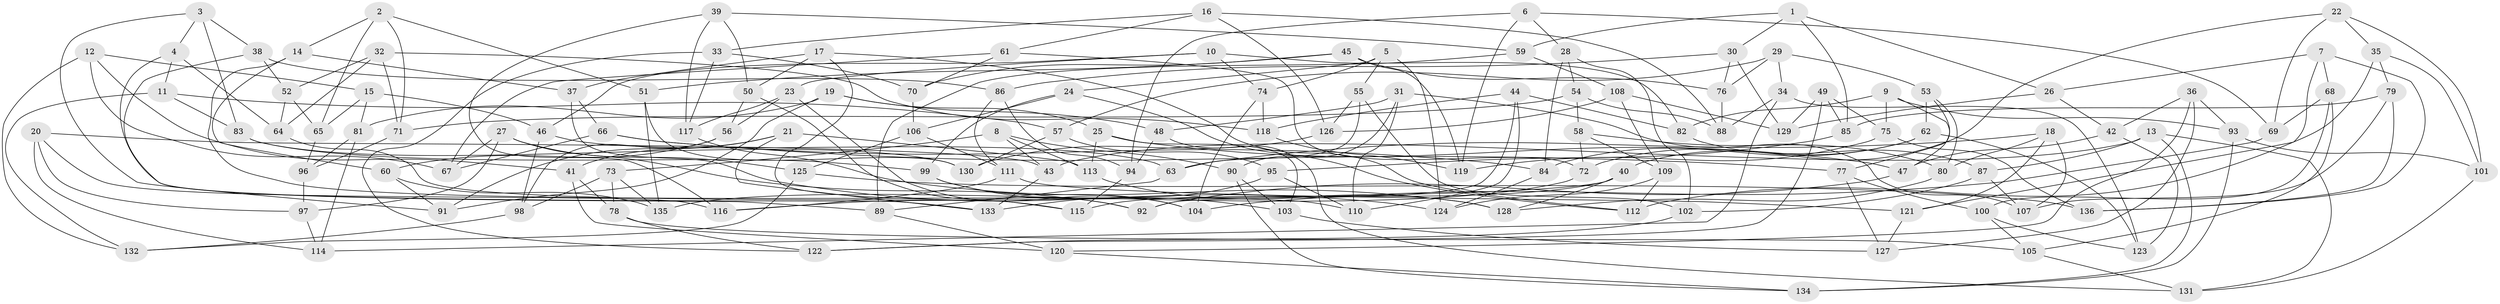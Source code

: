 // coarse degree distribution, {10: 0.07352941176470588, 3: 0.07352941176470588, 11: 0.029411764705882353, 4: 0.6176470588235294, 12: 0.014705882352941176, 8: 0.058823529411764705, 7: 0.029411764705882353, 5: 0.029411764705882353, 9: 0.04411764705882353, 6: 0.029411764705882353}
// Generated by graph-tools (version 1.1) at 2025/53/03/04/25 22:53:33]
// undirected, 136 vertices, 272 edges
graph export_dot {
  node [color=gray90,style=filled];
  1;
  2;
  3;
  4;
  5;
  6;
  7;
  8;
  9;
  10;
  11;
  12;
  13;
  14;
  15;
  16;
  17;
  18;
  19;
  20;
  21;
  22;
  23;
  24;
  25;
  26;
  27;
  28;
  29;
  30;
  31;
  32;
  33;
  34;
  35;
  36;
  37;
  38;
  39;
  40;
  41;
  42;
  43;
  44;
  45;
  46;
  47;
  48;
  49;
  50;
  51;
  52;
  53;
  54;
  55;
  56;
  57;
  58;
  59;
  60;
  61;
  62;
  63;
  64;
  65;
  66;
  67;
  68;
  69;
  70;
  71;
  72;
  73;
  74;
  75;
  76;
  77;
  78;
  79;
  80;
  81;
  82;
  83;
  84;
  85;
  86;
  87;
  88;
  89;
  90;
  91;
  92;
  93;
  94;
  95;
  96;
  97;
  98;
  99;
  100;
  101;
  102;
  103;
  104;
  105;
  106;
  107;
  108;
  109;
  110;
  111;
  112;
  113;
  114;
  115;
  116;
  117;
  118;
  119;
  120;
  121;
  122;
  123;
  124;
  125;
  126;
  127;
  128;
  129;
  130;
  131;
  132;
  133;
  134;
  135;
  136;
  1 -- 85;
  1 -- 59;
  1 -- 30;
  1 -- 26;
  2 -- 65;
  2 -- 71;
  2 -- 14;
  2 -- 51;
  3 -- 4;
  3 -- 91;
  3 -- 38;
  3 -- 83;
  4 -- 11;
  4 -- 133;
  4 -- 64;
  5 -- 74;
  5 -- 24;
  5 -- 124;
  5 -- 55;
  6 -- 119;
  6 -- 69;
  6 -- 28;
  6 -- 94;
  7 -- 136;
  7 -- 68;
  7 -- 26;
  7 -- 121;
  8 -- 90;
  8 -- 113;
  8 -- 73;
  8 -- 43;
  9 -- 75;
  9 -- 93;
  9 -- 82;
  9 -- 47;
  10 -- 74;
  10 -- 46;
  10 -- 82;
  10 -- 23;
  11 -- 57;
  11 -- 132;
  11 -- 83;
  12 -- 67;
  12 -- 15;
  12 -- 132;
  12 -- 41;
  13 -- 131;
  13 -- 87;
  13 -- 43;
  13 -- 134;
  14 -- 37;
  14 -- 110;
  14 -- 60;
  15 -- 46;
  15 -- 81;
  15 -- 65;
  16 -- 61;
  16 -- 33;
  16 -- 126;
  16 -- 88;
  17 -- 112;
  17 -- 50;
  17 -- 115;
  17 -- 37;
  18 -- 121;
  18 -- 80;
  18 -- 107;
  18 -- 63;
  19 -- 91;
  19 -- 81;
  19 -- 25;
  19 -- 48;
  20 -- 114;
  20 -- 43;
  20 -- 116;
  20 -- 97;
  21 -- 133;
  21 -- 41;
  21 -- 91;
  21 -- 113;
  22 -- 69;
  22 -- 101;
  22 -- 40;
  22 -- 35;
  23 -- 117;
  23 -- 104;
  23 -- 56;
  24 -- 99;
  24 -- 112;
  24 -- 106;
  25 -- 47;
  25 -- 113;
  25 -- 103;
  26 -- 42;
  26 -- 129;
  27 -- 67;
  27 -- 125;
  27 -- 97;
  27 -- 92;
  28 -- 54;
  28 -- 102;
  28 -- 84;
  29 -- 34;
  29 -- 76;
  29 -- 53;
  29 -- 57;
  30 -- 129;
  30 -- 86;
  30 -- 76;
  31 -- 110;
  31 -- 48;
  31 -- 90;
  31 -- 107;
  32 -- 118;
  32 -- 71;
  32 -- 64;
  32 -- 52;
  33 -- 122;
  33 -- 117;
  33 -- 70;
  34 -- 88;
  34 -- 114;
  34 -- 123;
  35 -- 79;
  35 -- 101;
  35 -- 112;
  36 -- 93;
  36 -- 42;
  36 -- 127;
  36 -- 120;
  37 -- 124;
  37 -- 66;
  38 -- 52;
  38 -- 86;
  38 -- 89;
  39 -- 117;
  39 -- 50;
  39 -- 116;
  39 -- 59;
  40 -- 116;
  40 -- 115;
  40 -- 128;
  41 -- 78;
  41 -- 120;
  42 -- 123;
  42 -- 47;
  43 -- 133;
  44 -- 82;
  44 -- 118;
  44 -- 110;
  44 -- 92;
  45 -- 76;
  45 -- 70;
  45 -- 51;
  45 -- 119;
  46 -- 63;
  46 -- 98;
  47 -- 92;
  48 -- 131;
  48 -- 94;
  49 -- 122;
  49 -- 129;
  49 -- 75;
  49 -- 85;
  50 -- 56;
  50 -- 92;
  51 -- 130;
  51 -- 135;
  52 -- 65;
  52 -- 64;
  53 -- 80;
  53 -- 77;
  53 -- 62;
  54 -- 71;
  54 -- 88;
  54 -- 58;
  55 -- 63;
  55 -- 102;
  55 -- 126;
  56 -- 98;
  56 -- 60;
  57 -- 130;
  57 -- 95;
  58 -- 109;
  58 -- 80;
  58 -- 72;
  59 -- 89;
  59 -- 108;
  60 -- 135;
  60 -- 91;
  61 -- 70;
  61 -- 67;
  61 -- 72;
  62 -- 72;
  62 -- 84;
  62 -- 123;
  63 -- 89;
  64 -- 115;
  65 -- 96;
  66 -- 84;
  66 -- 77;
  66 -- 67;
  68 -- 105;
  68 -- 100;
  68 -- 69;
  69 -- 104;
  70 -- 106;
  71 -- 96;
  72 -- 135;
  73 -- 135;
  73 -- 78;
  73 -- 98;
  74 -- 104;
  74 -- 118;
  75 -- 136;
  75 -- 119;
  76 -- 88;
  77 -- 100;
  77 -- 127;
  78 -- 122;
  78 -- 105;
  79 -- 85;
  79 -- 107;
  79 -- 136;
  80 -- 128;
  81 -- 96;
  81 -- 114;
  82 -- 87;
  83 -- 130;
  83 -- 99;
  84 -- 124;
  85 -- 95;
  86 -- 111;
  86 -- 94;
  87 -- 102;
  87 -- 107;
  89 -- 120;
  90 -- 103;
  90 -- 134;
  93 -- 134;
  93 -- 101;
  94 -- 115;
  95 -- 110;
  95 -- 133;
  96 -- 97;
  97 -- 114;
  98 -- 132;
  99 -- 103;
  99 -- 104;
  100 -- 123;
  100 -- 105;
  101 -- 131;
  102 -- 122;
  103 -- 127;
  105 -- 131;
  106 -- 125;
  106 -- 111;
  108 -- 109;
  108 -- 126;
  108 -- 129;
  109 -- 124;
  109 -- 112;
  111 -- 121;
  111 -- 116;
  113 -- 128;
  117 -- 128;
  118 -- 119;
  120 -- 134;
  121 -- 127;
  125 -- 132;
  125 -- 136;
  126 -- 130;
}
